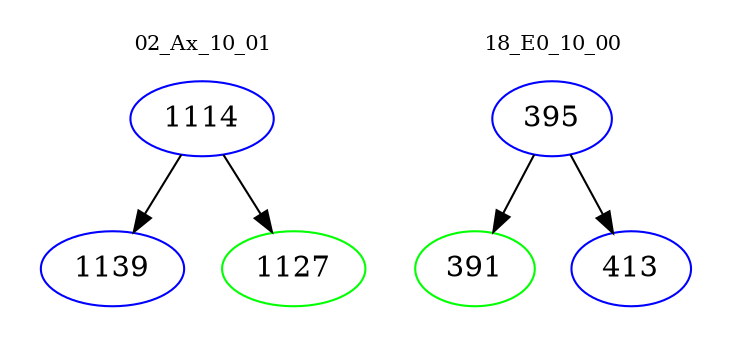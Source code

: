 digraph{
subgraph cluster_0 {
color = white
label = "02_Ax_10_01";
fontsize=10;
T0_1114 [label="1114", color="blue"]
T0_1114 -> T0_1139 [color="black"]
T0_1139 [label="1139", color="blue"]
T0_1114 -> T0_1127 [color="black"]
T0_1127 [label="1127", color="green"]
}
subgraph cluster_1 {
color = white
label = "18_E0_10_00";
fontsize=10;
T1_395 [label="395", color="blue"]
T1_395 -> T1_391 [color="black"]
T1_391 [label="391", color="green"]
T1_395 -> T1_413 [color="black"]
T1_413 [label="413", color="blue"]
}
}
